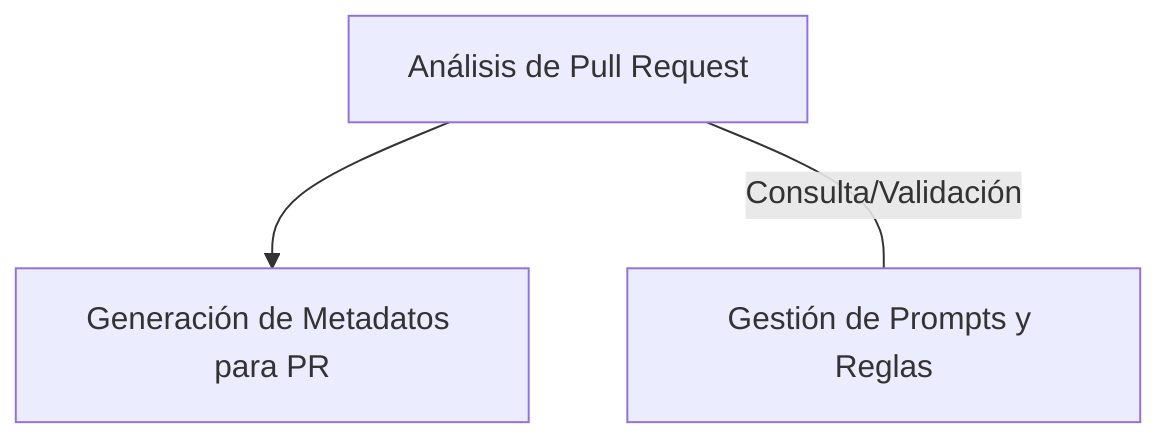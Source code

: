 flowchart TD
    UC1[Análisis de Pull Request]
    UC2[Generación de Metadatos para PR]
    UC3[Gestión de Prompts y Reglas]

    UC1 --> UC2
    UC1 ---|Consulta/Validación| UC3